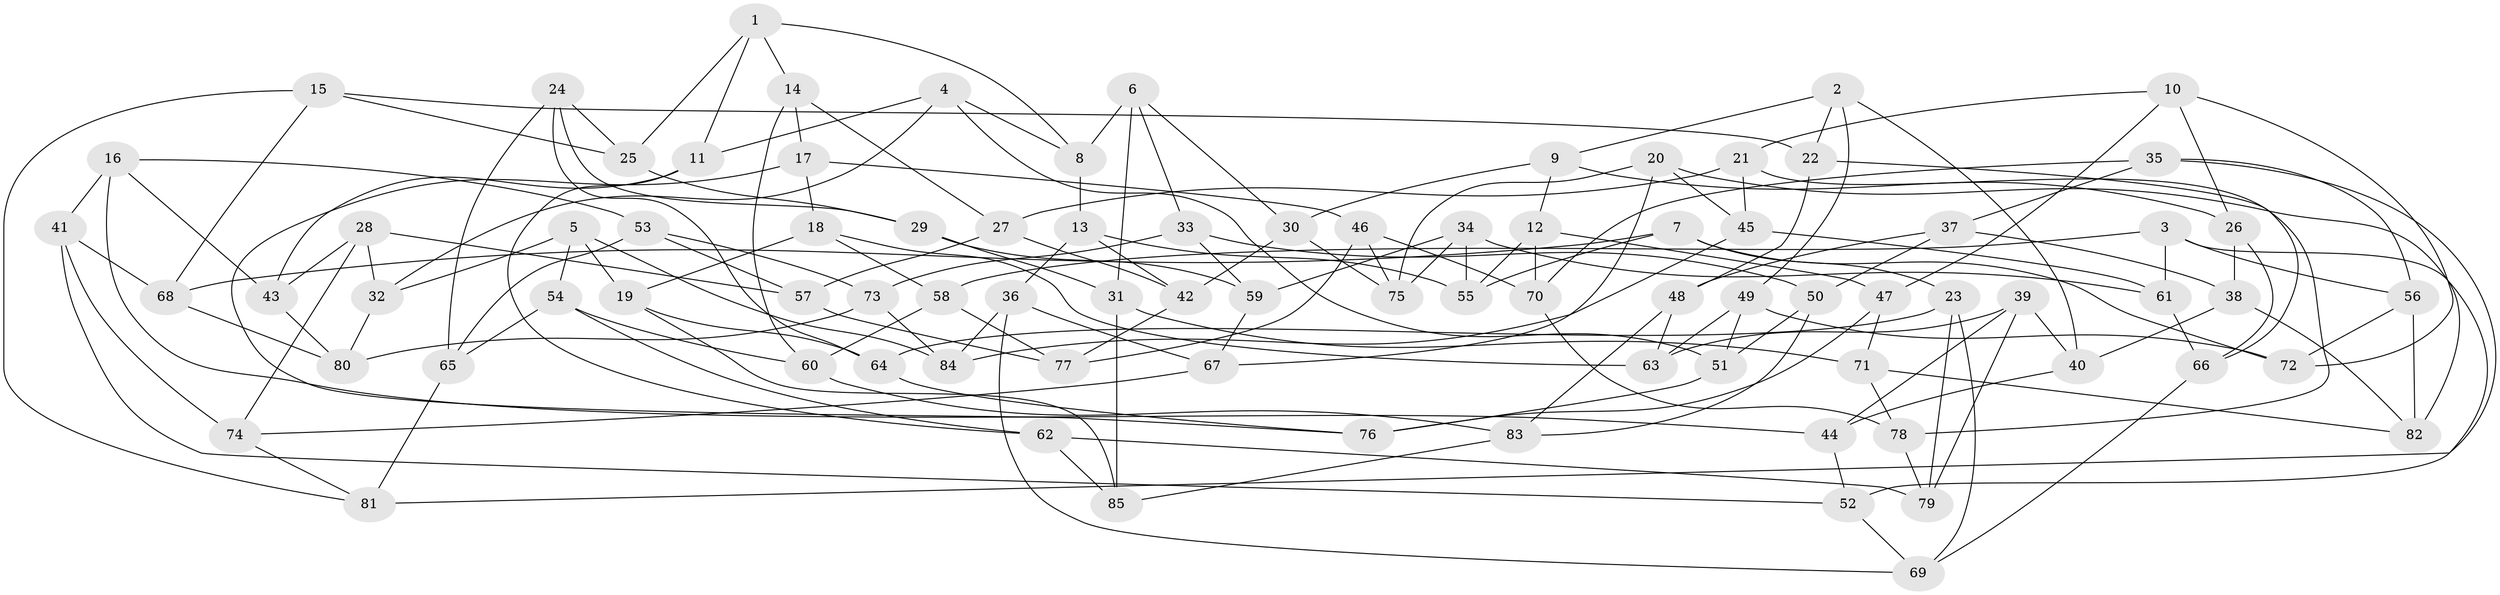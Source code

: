 // coarse degree distribution, {5: 0.20588235294117646, 6: 0.17647058823529413, 4: 0.3235294117647059, 2: 0.058823529411764705, 3: 0.08823529411764706, 11: 0.029411764705882353, 8: 0.058823529411764705, 10: 0.029411764705882353, 9: 0.029411764705882353}
// Generated by graph-tools (version 1.1) at 2025/03/03/04/25 22:03:16]
// undirected, 85 vertices, 170 edges
graph export_dot {
graph [start="1"]
  node [color=gray90,style=filled];
  1;
  2;
  3;
  4;
  5;
  6;
  7;
  8;
  9;
  10;
  11;
  12;
  13;
  14;
  15;
  16;
  17;
  18;
  19;
  20;
  21;
  22;
  23;
  24;
  25;
  26;
  27;
  28;
  29;
  30;
  31;
  32;
  33;
  34;
  35;
  36;
  37;
  38;
  39;
  40;
  41;
  42;
  43;
  44;
  45;
  46;
  47;
  48;
  49;
  50;
  51;
  52;
  53;
  54;
  55;
  56;
  57;
  58;
  59;
  60;
  61;
  62;
  63;
  64;
  65;
  66;
  67;
  68;
  69;
  70;
  71;
  72;
  73;
  74;
  75;
  76;
  77;
  78;
  79;
  80;
  81;
  82;
  83;
  84;
  85;
  1 -- 14;
  1 -- 11;
  1 -- 25;
  1 -- 8;
  2 -- 49;
  2 -- 40;
  2 -- 22;
  2 -- 9;
  3 -- 52;
  3 -- 56;
  3 -- 58;
  3 -- 61;
  4 -- 11;
  4 -- 8;
  4 -- 32;
  4 -- 51;
  5 -- 19;
  5 -- 54;
  5 -- 32;
  5 -- 84;
  6 -- 30;
  6 -- 31;
  6 -- 8;
  6 -- 33;
  7 -- 68;
  7 -- 72;
  7 -- 23;
  7 -- 55;
  8 -- 13;
  9 -- 26;
  9 -- 30;
  9 -- 12;
  10 -- 47;
  10 -- 21;
  10 -- 26;
  10 -- 72;
  11 -- 62;
  11 -- 43;
  12 -- 55;
  12 -- 47;
  12 -- 70;
  13 -- 55;
  13 -- 36;
  13 -- 42;
  14 -- 17;
  14 -- 27;
  14 -- 60;
  15 -- 25;
  15 -- 81;
  15 -- 22;
  15 -- 68;
  16 -- 41;
  16 -- 44;
  16 -- 43;
  16 -- 53;
  17 -- 76;
  17 -- 46;
  17 -- 18;
  18 -- 19;
  18 -- 63;
  18 -- 58;
  19 -- 85;
  19 -- 64;
  20 -- 82;
  20 -- 67;
  20 -- 75;
  20 -- 45;
  21 -- 78;
  21 -- 45;
  21 -- 27;
  22 -- 48;
  22 -- 66;
  23 -- 69;
  23 -- 64;
  23 -- 79;
  24 -- 29;
  24 -- 25;
  24 -- 64;
  24 -- 65;
  25 -- 29;
  26 -- 66;
  26 -- 38;
  27 -- 57;
  27 -- 42;
  28 -- 74;
  28 -- 43;
  28 -- 32;
  28 -- 57;
  29 -- 31;
  29 -- 59;
  30 -- 75;
  30 -- 42;
  31 -- 85;
  31 -- 71;
  32 -- 80;
  33 -- 59;
  33 -- 73;
  33 -- 50;
  34 -- 75;
  34 -- 59;
  34 -- 55;
  34 -- 61;
  35 -- 37;
  35 -- 81;
  35 -- 70;
  35 -- 56;
  36 -- 67;
  36 -- 84;
  36 -- 69;
  37 -- 48;
  37 -- 38;
  37 -- 50;
  38 -- 82;
  38 -- 40;
  39 -- 79;
  39 -- 44;
  39 -- 63;
  39 -- 40;
  40 -- 44;
  41 -- 68;
  41 -- 52;
  41 -- 74;
  42 -- 77;
  43 -- 80;
  44 -- 52;
  45 -- 61;
  45 -- 84;
  46 -- 70;
  46 -- 77;
  46 -- 75;
  47 -- 71;
  47 -- 76;
  48 -- 63;
  48 -- 83;
  49 -- 51;
  49 -- 63;
  49 -- 72;
  50 -- 83;
  50 -- 51;
  51 -- 76;
  52 -- 69;
  53 -- 57;
  53 -- 73;
  53 -- 65;
  54 -- 60;
  54 -- 65;
  54 -- 62;
  56 -- 82;
  56 -- 72;
  57 -- 77;
  58 -- 60;
  58 -- 77;
  59 -- 67;
  60 -- 83;
  61 -- 66;
  62 -- 85;
  62 -- 79;
  64 -- 76;
  65 -- 81;
  66 -- 69;
  67 -- 74;
  68 -- 80;
  70 -- 78;
  71 -- 82;
  71 -- 78;
  73 -- 80;
  73 -- 84;
  74 -- 81;
  78 -- 79;
  83 -- 85;
}
